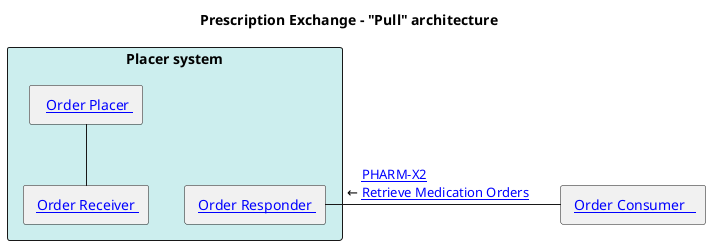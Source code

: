 @startuml
'!include ./style.iuml
skinparam linetype ortho
skinparam linetype polyline

title Prescription Exchange - "Pull" architecture
rectangle "Placer system" as PS #cee{
agent "  [[actors_and_transactions.html#order-placer Order Placer ]]" as orderplacer 

agent " [[actors_and_transactions.html#order-receiver Order Receiver ]]" as orderreceiver 
agent " [[actors_and_transactions.html#order-receiver Order Responder ]]" as orderresponder 
}

agent " [[actors_and_transactions.html#OrderConsumer Order Consumer   ]]" as OrderConsumer 


'agent "[[actors_and_transactions.html#dipensereceiver Dispense Receiver]]" as dispensereceiver
'agent "[[actors_and_transactions.html#dipenseresponder Dispense Responder]]" as dispenseresponder 

' \n\n   [[PHARM-X2.html PHARM-M2 Supply Response/status]] ↑

orderplacer -d- orderreceiver 

orderreceiver -r[hidden]- orderresponder 



'orderreceiver -[hidden]r- orderresponder : "\t\t\t"
orderresponder -r- OrderConsumer: " ← [[PHARM-X1.html PHARM-X2\nRetrieve Medication Orders]]    "



@enduml